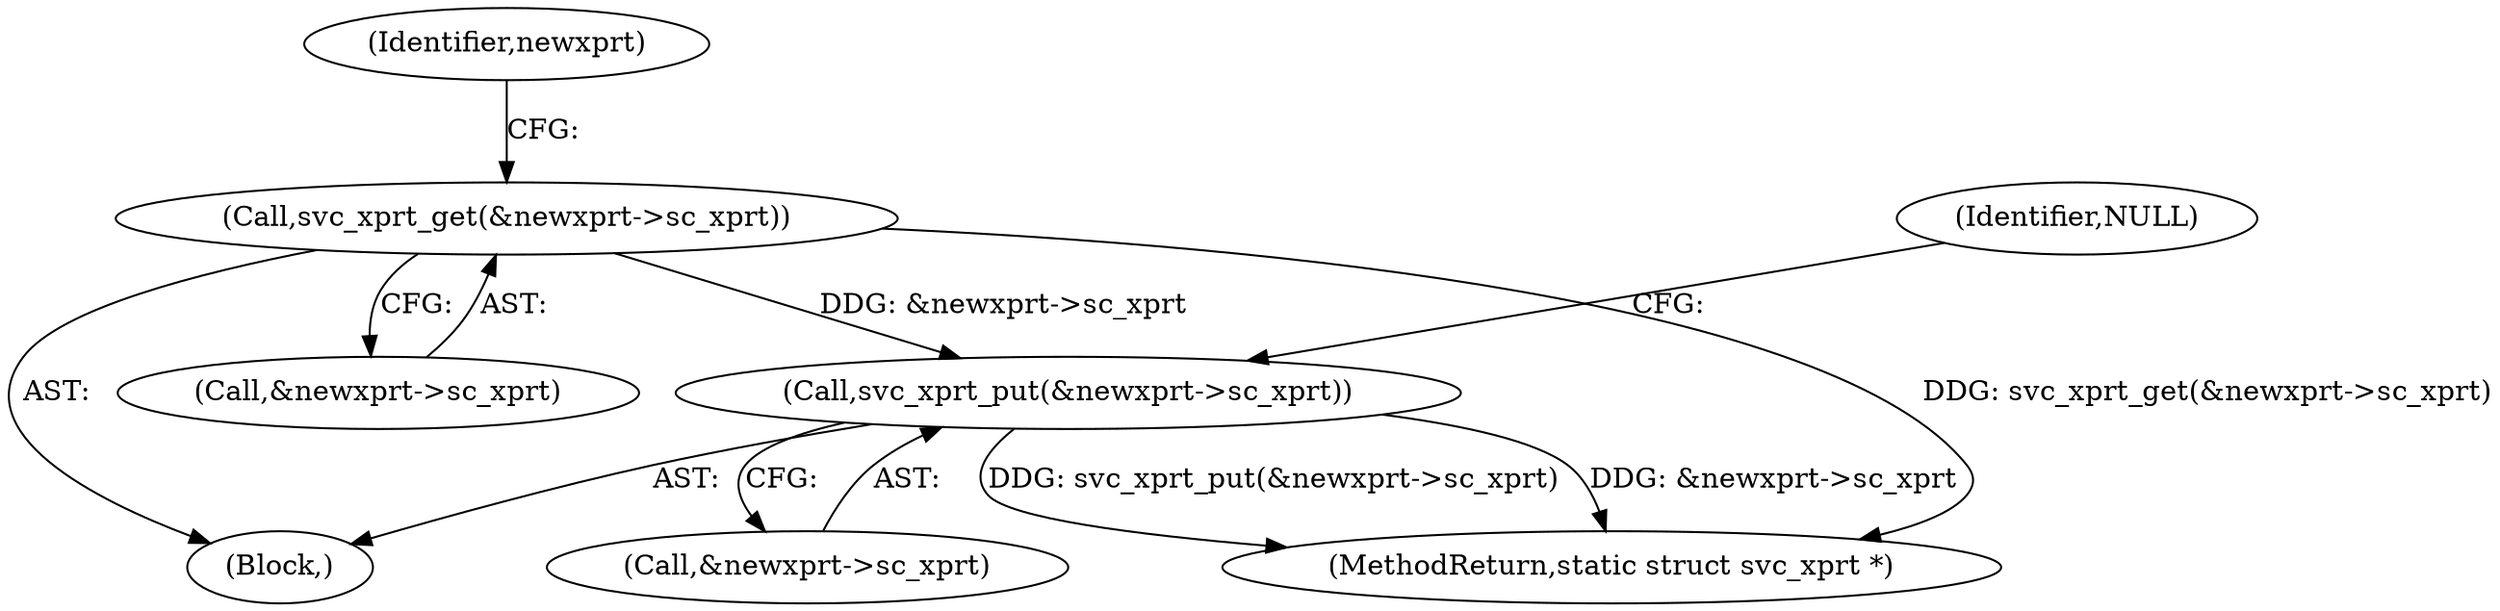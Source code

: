 digraph "0_linux_c70422f760c120480fee4de6c38804c72aa26bc1_44@pointer" {
"1000767" [label="(Call,svc_xprt_get(&newxprt->sc_xprt))"];
"1000790" [label="(Call,svc_xprt_put(&newxprt->sc_xprt))"];
"1000775" [label="(Identifier,newxprt)"];
"1000113" [label="(Block,)"];
"1000767" [label="(Call,svc_xprt_get(&newxprt->sc_xprt))"];
"1000790" [label="(Call,svc_xprt_put(&newxprt->sc_xprt))"];
"1000796" [label="(Identifier,NULL)"];
"1000791" [label="(Call,&newxprt->sc_xprt)"];
"1000768" [label="(Call,&newxprt->sc_xprt)"];
"1000797" [label="(MethodReturn,static struct svc_xprt *)"];
"1000767" -> "1000113"  [label="AST: "];
"1000767" -> "1000768"  [label="CFG: "];
"1000768" -> "1000767"  [label="AST: "];
"1000775" -> "1000767"  [label="CFG: "];
"1000767" -> "1000797"  [label="DDG: svc_xprt_get(&newxprt->sc_xprt)"];
"1000767" -> "1000790"  [label="DDG: &newxprt->sc_xprt"];
"1000790" -> "1000113"  [label="AST: "];
"1000790" -> "1000791"  [label="CFG: "];
"1000791" -> "1000790"  [label="AST: "];
"1000796" -> "1000790"  [label="CFG: "];
"1000790" -> "1000797"  [label="DDG: &newxprt->sc_xprt"];
"1000790" -> "1000797"  [label="DDG: svc_xprt_put(&newxprt->sc_xprt)"];
}
